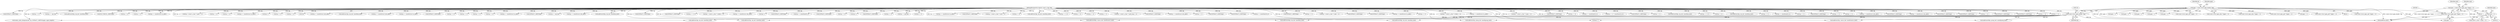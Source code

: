digraph "0_tcpdump_da6f1a677bfa4476abaeaf9b1afe1c4390f51b41@pointer" {
"1000396" [label="(Call,spm + 1)"];
"1000382" [label="(Call,spm = (const struct pgm_spm *)(pgm + 1))"];
"1000384" [label="(Call,(const struct pgm_spm *)(pgm + 1))"];
"1000126" [label="(Call,pgm = (const struct pgm_header *)bp)"];
"1000128" [label="(Call,(const struct pgm_header *)bp)"];
"1000108" [label="(MethodParameterIn,register const u_char *bp)"];
"1000811" [label="(Call,bp += sizeof(struct in6_addr))"];
"1001886" [label="(Call,addrtostr(bp, nla_buf, sizeof(nla_buf)))"];
"1000433" [label="(Call,bp += sizeof(struct in6_addr))"];
"1000748" [label="(Call,bp += sizeof(struct in_addr))"];
"1001126" [label="(Call,EXTRACT_32BITS(bp))"];
"1000866" [label="(Call,pgm + 1)"];
"1000717" [label="(Call,pgm + 1)"];
"1000383" [label="(Identifier,spm)"];
"1000639" [label="(Call,pgm + 1)"];
"1001721" [label="(Call,bp += 4)"];
"1001153" [label="(Call,bp += 2)"];
"1000130" [label="(Identifier,bp)"];
"1001291" [label="(Call,bp += 2)"];
"1001298" [label="(Call,bp += 4)"];
"1000417" [label="(Call,bp += sizeof(struct in_addr))"];
"1001726" [label="(Call,EXTRACT_16BITS(bp))"];
"1001666" [label="(Call,bp += opt_len)"];
"1000560" [label="(Call,bp += sizeof(struct in6_addr))"];
"1001925" [label="(Call,addrtostr6(bp, nla_buf, sizeof(nla_buf)))"];
"1001998" [label="(Call,zmtp1_print_datagram(ndo, bp, EXTRACT_16BITS(&pgm->pgm_length)))"];
"1001217" [label="(Call,EXTRACT_32BITS(bp))"];
"1000555" [label="(Call,addrtostr6(bp, nla_buf, sizeof(nla_buf)))"];
"1001119" [label="(Call,EXTRACT_32BITS(bp))"];
"1001728" [label="(Call,bp += 2+2)"];
"1000676" [label="(Call,pgm + 1)"];
"1000661" [label="(Call,bp = (const u_char *) (odata + 1))"];
"1000764" [label="(Call,bp += sizeof(struct in6_addr))"];
"1000806" [label="(Call,addrtostr6(bp, group_buf, sizeof(group_buf)))"];
"1000949" [label="(Call,bp++)"];
"1001719" [label="(Call,EXTRACT_32BITS(bp))"];
"1000590" [label="(Call,bp += sizeof(uint32_t))"];
"1001528" [label="(Call,EXTRACT_32BITS(bp))"];
"1000391" [label="(Identifier,spm)"];
"1001530" [label="(Call,bp += 4)"];
"1001020" [label="(Call,bp++)"];
"1001296" [label="(Call,EXTRACT_32BITS(bp))"];
"1001247" [label="(Call,bp += 2)"];
"1001576" [label="(Call,bp += opt_len)"];
"1001488" [label="(Call,bp += 2)"];
"1000795" [label="(Call,bp += sizeof(struct in_addr))"];
"1001853" [label="(Call,EXTRACT_16BITS(bp))"];
"1000882" [label="(Call,bp = (const u_char *) (ack + 1))"];
"1001187" [label="(Call,bp += 4)"];
"1000128" [label="(Call,(const struct pgm_header *)bp)"];
"1000126" [label="(Call,pgm = (const struct pgm_header *)bp)"];
"1001373" [label="(Call,addrtostr(bp, nla_buf, sizeof(nla_buf)))"];
"1001342" [label="(Call,bp += 2+2)"];
"1001121" [label="(Call,bp += 4)"];
"1000394" [label="(Call,(const u_char *) (spm + 1))"];
"1001128" [label="(Call,bp += 4)"];
"1001453" [label="(Call,bp += 2)"];
"1000495" [label="(Call,bp = (const u_char *) (poll_msg + 1))"];
"1000588" [label="(Call,EXTRACT_32BITS(bp))"];
"1000382" [label="(Call,spm = (const struct pgm_spm *)(pgm + 1))"];
"1000398" [label="(Literal,1)"];
"1000864" [label="(Call,(const struct pgm_ack *)(pgm + 1))"];
"1001803" [label="(Call,bp += sizeof(struct in6_addr))"];
"1000396" [label="(Call,spm + 1)"];
"1001114" [label="(Call,bp += 2)"];
"1000108" [label="(MethodParameterIn,register const u_char *bp)"];
"1001185" [label="(Call,EXTRACT_32BITS(bp))"];
"1000601" [label="(Call,EXTRACT_32BITS(bp))"];
"1000759" [label="(Call,addrtostr6(bp, source_buf, sizeof(source_buf)))"];
"1001340" [label="(Call,EXTRACT_16BITS(bp))"];
"1001523" [label="(Call,bp += 2)"];
"1000723" [label="(Call,bp = (const u_char *) (nak + 1))"];
"1001133" [label="(Call,EXTRACT_32BITS(bp))"];
"1000743" [label="(Call,addrtostr(bp, source_buf, sizeof(source_buf)))"];
"1001846" [label="(Call,EXTRACT_32BITS(bp))"];
"1001764" [label="(Call,bp += sizeof(struct in_addr))"];
"1001688" [label="(Call,bp += 2)"];
"1000132" [label="(Identifier,ip)"];
"1000539" [label="(Call,addrtostr(bp, nla_buf, sizeof(nla_buf)))"];
"1000698" [label="(Call,bp = (const u_char *) (rdata + 1))"];
"1000637" [label="(Call,(const struct pgm_data *)(pgm + 1))"];
"1000544" [label="(Call,bp += sizeof(struct in_addr))"];
"1000979" [label="(Call,bp += sizeof(uint16_t))"];
"1000412" [label="(Call,addrtostr(bp, nla_buf, sizeof(nla_buf)))"];
"1000392" [label="(Call,bp = (const u_char *) (spm + 1))"];
"1000674" [label="(Call,(const struct pgm_data *)(pgm + 1))"];
"1000928" [label="(Call,bp++)"];
"1001458" [label="(Call,EXTRACT_32BITS(bp))"];
"1000511" [label="(Call,(const struct pgm_polr *)(pgm + 1))"];
"1001305" [label="(Call,bp += 4)"];
"1000577" [label="(Call,bp += sizeof(uint32_t))"];
"1000772" [label="(Call,bp += (2 * sizeof(uint16_t)))"];
"1000965" [label="(Call,EXTRACT_16BITS(bp))"];
"1000513" [label="(Call,pgm + 1)"];
"1001335" [label="(Call,bp += 2)"];
"1001798" [label="(Call,addrtostr6(bp, nla_buf, sizeof(nla_buf)))"];
"1001855" [label="(Call,bp += 2+2)"];
"1001135" [label="(Call,bp += 4)"];
"1001759" [label="(Call,addrtostr(bp, nla_buf, sizeof(nla_buf)))"];
"1001714" [label="(Call,bp += 2)"];
"1000471" [label="(Call,(const struct pgm_poll *)(pgm + 1))"];
"1000603" [label="(Call,bp += sizeof(uint32_t))"];
"1001624" [label="(Call,bp += 2)"];
"1000575" [label="(Call,EXTRACT_32BITS(bp))"];
"1001598" [label="(Call,bp += 2)"];
"1000380" [label="(Block,)"];
"1001212" [label="(Call,bp += 2)"];
"1001417" [label="(Call,bp += sizeof(struct in6_addr))"];
"1001493" [label="(Call,EXTRACT_32BITS(bp))"];
"1001930" [label="(Call,bp += sizeof(struct in6_addr))"];
"1000781" [label="(Call,EXTRACT_16BITS(bp))"];
"1001090" [label="(Call,EXTRACT_16BITS(bp))"];
"1000111" [label="(Block,)"];
"1001219" [label="(Call,bp += 4)"];
"1001259" [label="(Call,EXTRACT_32BITS(bp))"];
"1001303" [label="(Call,EXTRACT_32BITS(bp))"];
"1000715" [label="(Call,(const struct pgm_nak *)(pgm + 1))"];
"1001254" [label="(Call,bp += 4)"];
"1001092" [label="(Call,bp += 2)"];
"1001252" [label="(Call,EXTRACT_32BITS(bp))"];
"1000386" [label="(Call,pgm + 1)"];
"1000127" [label="(Identifier,pgm)"];
"1000384" [label="(Call,(const struct pgm_spm *)(pgm + 1))"];
"1000397" [label="(Identifier,spm)"];
"1000790" [label="(Call,addrtostr(bp, group_buf, sizeof(group_buf)))"];
"1001650" [label="(Call,bp += 2)"];
"1001962" [label="(Call,bp += opt_len)"];
"1002020" [label="(MethodReturn,RET)"];
"1001412" [label="(Call,addrtostr6(bp, nla_buf, sizeof(nla_buf)))"];
"1000778" [label="(Call,ND_TCHECK_16BITS(bp))"];
"1001495" [label="(Call,bp += 4)"];
"1001841" [label="(Call,bp += 2)"];
"1001891" [label="(Call,bp += sizeof(struct in_addr))"];
"1000473" [label="(Call,pgm + 1)"];
"1000428" [label="(Call,addrtostr6(bp, nla_buf, sizeof(nla_buf)))"];
"1000519" [label="(Call,bp = (const u_char *) (polr + 1))"];
"1001460" [label="(Call,bp += 4)"];
"1001261" [label="(Call,bp += 4)"];
"1001378" [label="(Call,bp += sizeof(struct in_addr))"];
"1001025" [label="(Call,bp++)"];
"1001558" [label="(Call,bp += 2)"];
"1001848" [label="(Call,bp += 4)"];
"1000396" -> "1000394"  [label="AST: "];
"1000396" -> "1000398"  [label="CFG: "];
"1000397" -> "1000396"  [label="AST: "];
"1000398" -> "1000396"  [label="AST: "];
"1000394" -> "1000396"  [label="CFG: "];
"1000396" -> "1002020"  [label="DDG: spm"];
"1000382" -> "1000396"  [label="DDG: spm"];
"1000382" -> "1000380"  [label="AST: "];
"1000382" -> "1000384"  [label="CFG: "];
"1000383" -> "1000382"  [label="AST: "];
"1000384" -> "1000382"  [label="AST: "];
"1000391" -> "1000382"  [label="CFG: "];
"1000382" -> "1002020"  [label="DDG: (const struct pgm_spm *)(pgm + 1)"];
"1000384" -> "1000382"  [label="DDG: pgm + 1"];
"1000382" -> "1000394"  [label="DDG: spm"];
"1000384" -> "1000386"  [label="CFG: "];
"1000385" -> "1000384"  [label="AST: "];
"1000386" -> "1000384"  [label="AST: "];
"1000384" -> "1002020"  [label="DDG: pgm + 1"];
"1000126" -> "1000384"  [label="DDG: pgm"];
"1000126" -> "1000111"  [label="AST: "];
"1000126" -> "1000128"  [label="CFG: "];
"1000127" -> "1000126"  [label="AST: "];
"1000128" -> "1000126"  [label="AST: "];
"1000132" -> "1000126"  [label="CFG: "];
"1000126" -> "1002020"  [label="DDG: pgm"];
"1000126" -> "1002020"  [label="DDG: (const struct pgm_header *)bp"];
"1000128" -> "1000126"  [label="DDG: bp"];
"1000126" -> "1000386"  [label="DDG: pgm"];
"1000126" -> "1000471"  [label="DDG: pgm"];
"1000126" -> "1000473"  [label="DDG: pgm"];
"1000126" -> "1000511"  [label="DDG: pgm"];
"1000126" -> "1000513"  [label="DDG: pgm"];
"1000126" -> "1000637"  [label="DDG: pgm"];
"1000126" -> "1000639"  [label="DDG: pgm"];
"1000126" -> "1000674"  [label="DDG: pgm"];
"1000126" -> "1000676"  [label="DDG: pgm"];
"1000126" -> "1000715"  [label="DDG: pgm"];
"1000126" -> "1000717"  [label="DDG: pgm"];
"1000126" -> "1000864"  [label="DDG: pgm"];
"1000126" -> "1000866"  [label="DDG: pgm"];
"1000128" -> "1000130"  [label="CFG: "];
"1000129" -> "1000128"  [label="AST: "];
"1000130" -> "1000128"  [label="AST: "];
"1000128" -> "1002020"  [label="DDG: bp"];
"1000108" -> "1000128"  [label="DDG: bp"];
"1000128" -> "1000412"  [label="DDG: bp"];
"1000128" -> "1000428"  [label="DDG: bp"];
"1000128" -> "1000539"  [label="DDG: bp"];
"1000128" -> "1000555"  [label="DDG: bp"];
"1000128" -> "1000743"  [label="DDG: bp"];
"1000128" -> "1000759"  [label="DDG: bp"];
"1000128" -> "1000790"  [label="DDG: bp"];
"1000128" -> "1000806"  [label="DDG: bp"];
"1000128" -> "1000928"  [label="DDG: bp"];
"1000128" -> "1001998"  [label="DDG: bp"];
"1000108" -> "1000106"  [label="AST: "];
"1000108" -> "1002020"  [label="DDG: bp"];
"1000108" -> "1000392"  [label="DDG: bp"];
"1000108" -> "1000412"  [label="DDG: bp"];
"1000108" -> "1000417"  [label="DDG: bp"];
"1000108" -> "1000428"  [label="DDG: bp"];
"1000108" -> "1000433"  [label="DDG: bp"];
"1000108" -> "1000495"  [label="DDG: bp"];
"1000108" -> "1000519"  [label="DDG: bp"];
"1000108" -> "1000539"  [label="DDG: bp"];
"1000108" -> "1000544"  [label="DDG: bp"];
"1000108" -> "1000555"  [label="DDG: bp"];
"1000108" -> "1000560"  [label="DDG: bp"];
"1000108" -> "1000575"  [label="DDG: bp"];
"1000108" -> "1000577"  [label="DDG: bp"];
"1000108" -> "1000588"  [label="DDG: bp"];
"1000108" -> "1000590"  [label="DDG: bp"];
"1000108" -> "1000601"  [label="DDG: bp"];
"1000108" -> "1000603"  [label="DDG: bp"];
"1000108" -> "1000661"  [label="DDG: bp"];
"1000108" -> "1000698"  [label="DDG: bp"];
"1000108" -> "1000723"  [label="DDG: bp"];
"1000108" -> "1000743"  [label="DDG: bp"];
"1000108" -> "1000748"  [label="DDG: bp"];
"1000108" -> "1000759"  [label="DDG: bp"];
"1000108" -> "1000764"  [label="DDG: bp"];
"1000108" -> "1000772"  [label="DDG: bp"];
"1000108" -> "1000778"  [label="DDG: bp"];
"1000108" -> "1000781"  [label="DDG: bp"];
"1000108" -> "1000790"  [label="DDG: bp"];
"1000108" -> "1000795"  [label="DDG: bp"];
"1000108" -> "1000806"  [label="DDG: bp"];
"1000108" -> "1000811"  [label="DDG: bp"];
"1000108" -> "1000882"  [label="DDG: bp"];
"1000108" -> "1000928"  [label="DDG: bp"];
"1000108" -> "1000949"  [label="DDG: bp"];
"1000108" -> "1000965"  [label="DDG: bp"];
"1000108" -> "1000979"  [label="DDG: bp"];
"1000108" -> "1001020"  [label="DDG: bp"];
"1000108" -> "1001025"  [label="DDG: bp"];
"1000108" -> "1001090"  [label="DDG: bp"];
"1000108" -> "1001092"  [label="DDG: bp"];
"1000108" -> "1001114"  [label="DDG: bp"];
"1000108" -> "1001119"  [label="DDG: bp"];
"1000108" -> "1001121"  [label="DDG: bp"];
"1000108" -> "1001126"  [label="DDG: bp"];
"1000108" -> "1001128"  [label="DDG: bp"];
"1000108" -> "1001133"  [label="DDG: bp"];
"1000108" -> "1001135"  [label="DDG: bp"];
"1000108" -> "1001153"  [label="DDG: bp"];
"1000108" -> "1001185"  [label="DDG: bp"];
"1000108" -> "1001187"  [label="DDG: bp"];
"1000108" -> "1001212"  [label="DDG: bp"];
"1000108" -> "1001217"  [label="DDG: bp"];
"1000108" -> "1001219"  [label="DDG: bp"];
"1000108" -> "1001247"  [label="DDG: bp"];
"1000108" -> "1001252"  [label="DDG: bp"];
"1000108" -> "1001254"  [label="DDG: bp"];
"1000108" -> "1001259"  [label="DDG: bp"];
"1000108" -> "1001261"  [label="DDG: bp"];
"1000108" -> "1001291"  [label="DDG: bp"];
"1000108" -> "1001296"  [label="DDG: bp"];
"1000108" -> "1001298"  [label="DDG: bp"];
"1000108" -> "1001303"  [label="DDG: bp"];
"1000108" -> "1001305"  [label="DDG: bp"];
"1000108" -> "1001335"  [label="DDG: bp"];
"1000108" -> "1001340"  [label="DDG: bp"];
"1000108" -> "1001342"  [label="DDG: bp"];
"1000108" -> "1001373"  [label="DDG: bp"];
"1000108" -> "1001378"  [label="DDG: bp"];
"1000108" -> "1001412"  [label="DDG: bp"];
"1000108" -> "1001417"  [label="DDG: bp"];
"1000108" -> "1001453"  [label="DDG: bp"];
"1000108" -> "1001458"  [label="DDG: bp"];
"1000108" -> "1001460"  [label="DDG: bp"];
"1000108" -> "1001488"  [label="DDG: bp"];
"1000108" -> "1001493"  [label="DDG: bp"];
"1000108" -> "1001495"  [label="DDG: bp"];
"1000108" -> "1001523"  [label="DDG: bp"];
"1000108" -> "1001528"  [label="DDG: bp"];
"1000108" -> "1001530"  [label="DDG: bp"];
"1000108" -> "1001558"  [label="DDG: bp"];
"1000108" -> "1001576"  [label="DDG: bp"];
"1000108" -> "1001598"  [label="DDG: bp"];
"1000108" -> "1001624"  [label="DDG: bp"];
"1000108" -> "1001650"  [label="DDG: bp"];
"1000108" -> "1001666"  [label="DDG: bp"];
"1000108" -> "1001688"  [label="DDG: bp"];
"1000108" -> "1001714"  [label="DDG: bp"];
"1000108" -> "1001719"  [label="DDG: bp"];
"1000108" -> "1001721"  [label="DDG: bp"];
"1000108" -> "1001726"  [label="DDG: bp"];
"1000108" -> "1001728"  [label="DDG: bp"];
"1000108" -> "1001759"  [label="DDG: bp"];
"1000108" -> "1001764"  [label="DDG: bp"];
"1000108" -> "1001798"  [label="DDG: bp"];
"1000108" -> "1001803"  [label="DDG: bp"];
"1000108" -> "1001841"  [label="DDG: bp"];
"1000108" -> "1001846"  [label="DDG: bp"];
"1000108" -> "1001848"  [label="DDG: bp"];
"1000108" -> "1001853"  [label="DDG: bp"];
"1000108" -> "1001855"  [label="DDG: bp"];
"1000108" -> "1001886"  [label="DDG: bp"];
"1000108" -> "1001891"  [label="DDG: bp"];
"1000108" -> "1001925"  [label="DDG: bp"];
"1000108" -> "1001930"  [label="DDG: bp"];
"1000108" -> "1001962"  [label="DDG: bp"];
"1000108" -> "1001998"  [label="DDG: bp"];
}
